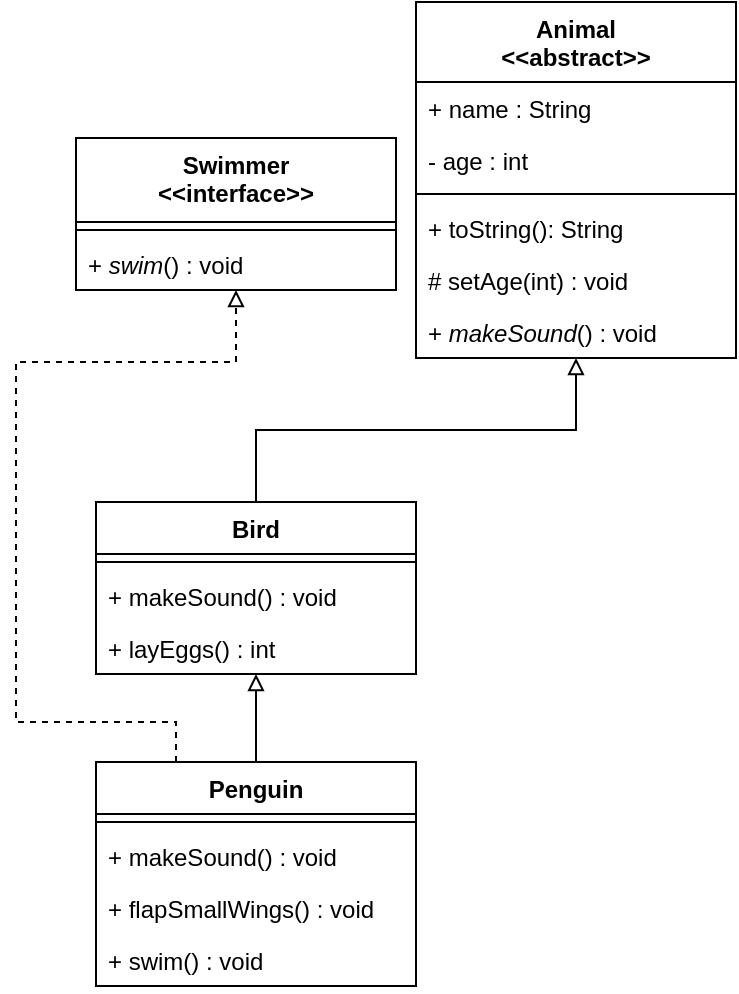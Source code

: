 <mxfile version="27.1.4">
  <diagram id="C5RBs43oDa-KdzZeNtuy" name="Page-1">
    <mxGraphModel dx="674" dy="424" grid="1" gridSize="10" guides="1" tooltips="1" connect="1" arrows="1" fold="1" page="1" pageScale="1" pageWidth="827" pageHeight="1169" math="0" shadow="0">
      <root>
        <mxCell id="WIyWlLk6GJQsqaUBKTNV-0" />
        <mxCell id="WIyWlLk6GJQsqaUBKTNV-1" parent="WIyWlLk6GJQsqaUBKTNV-0" />
        <mxCell id="Ja9o4SDpIApmnR9WQUcO-0" value="Animal&lt;div&gt;&amp;lt;&amp;lt;abstract&amp;gt;&amp;gt;&lt;/div&gt;" style="swimlane;fontStyle=1;align=center;verticalAlign=top;childLayout=stackLayout;horizontal=1;startSize=40;horizontalStack=0;resizeParent=1;resizeParentMax=0;resizeLast=0;collapsible=1;marginBottom=0;whiteSpace=wrap;html=1;" vertex="1" parent="WIyWlLk6GJQsqaUBKTNV-1">
          <mxGeometry x="310" y="170" width="160" height="178" as="geometry" />
        </mxCell>
        <mxCell id="Ja9o4SDpIApmnR9WQUcO-1" value="+ name : String" style="text;strokeColor=none;fillColor=none;align=left;verticalAlign=top;spacingLeft=4;spacingRight=4;overflow=hidden;rotatable=0;points=[[0,0.5],[1,0.5]];portConstraint=eastwest;whiteSpace=wrap;html=1;" vertex="1" parent="Ja9o4SDpIApmnR9WQUcO-0">
          <mxGeometry y="40" width="160" height="26" as="geometry" />
        </mxCell>
        <mxCell id="Ja9o4SDpIApmnR9WQUcO-5" value="- age : int" style="text;strokeColor=none;fillColor=none;align=left;verticalAlign=top;spacingLeft=4;spacingRight=4;overflow=hidden;rotatable=0;points=[[0,0.5],[1,0.5]];portConstraint=eastwest;whiteSpace=wrap;html=1;" vertex="1" parent="Ja9o4SDpIApmnR9WQUcO-0">
          <mxGeometry y="66" width="160" height="26" as="geometry" />
        </mxCell>
        <mxCell id="Ja9o4SDpIApmnR9WQUcO-2" value="" style="line;strokeWidth=1;fillColor=none;align=left;verticalAlign=middle;spacingTop=-1;spacingLeft=3;spacingRight=3;rotatable=0;labelPosition=right;points=[];portConstraint=eastwest;strokeColor=inherit;" vertex="1" parent="Ja9o4SDpIApmnR9WQUcO-0">
          <mxGeometry y="92" width="160" height="8" as="geometry" />
        </mxCell>
        <mxCell id="Ja9o4SDpIApmnR9WQUcO-3" value="+ toString(): String" style="text;strokeColor=none;fillColor=none;align=left;verticalAlign=top;spacingLeft=4;spacingRight=4;overflow=hidden;rotatable=0;points=[[0,0.5],[1,0.5]];portConstraint=eastwest;whiteSpace=wrap;html=1;" vertex="1" parent="Ja9o4SDpIApmnR9WQUcO-0">
          <mxGeometry y="100" width="160" height="26" as="geometry" />
        </mxCell>
        <mxCell id="Ja9o4SDpIApmnR9WQUcO-6" value="# setAge(int) : void" style="text;strokeColor=none;fillColor=none;align=left;verticalAlign=top;spacingLeft=4;spacingRight=4;overflow=hidden;rotatable=0;points=[[0,0.5],[1,0.5]];portConstraint=eastwest;whiteSpace=wrap;html=1;" vertex="1" parent="Ja9o4SDpIApmnR9WQUcO-0">
          <mxGeometry y="126" width="160" height="26" as="geometry" />
        </mxCell>
        <mxCell id="Ja9o4SDpIApmnR9WQUcO-7" value="+ &lt;i&gt;makeSound&lt;/i&gt;() : void" style="text;strokeColor=none;fillColor=none;align=left;verticalAlign=top;spacingLeft=4;spacingRight=4;overflow=hidden;rotatable=0;points=[[0,0.5],[1,0.5]];portConstraint=eastwest;whiteSpace=wrap;html=1;" vertex="1" parent="Ja9o4SDpIApmnR9WQUcO-0">
          <mxGeometry y="152" width="160" height="26" as="geometry" />
        </mxCell>
        <mxCell id="Ja9o4SDpIApmnR9WQUcO-13" style="edgeStyle=orthogonalEdgeStyle;rounded=0;orthogonalLoop=1;jettySize=auto;html=1;endArrow=block;endFill=0;" edge="1" parent="WIyWlLk6GJQsqaUBKTNV-1" source="Ja9o4SDpIApmnR9WQUcO-8" target="Ja9o4SDpIApmnR9WQUcO-0">
          <mxGeometry relative="1" as="geometry" />
        </mxCell>
        <mxCell id="Ja9o4SDpIApmnR9WQUcO-8" value="Bird" style="swimlane;fontStyle=1;align=center;verticalAlign=top;childLayout=stackLayout;horizontal=1;startSize=26;horizontalStack=0;resizeParent=1;resizeParentMax=0;resizeLast=0;collapsible=1;marginBottom=0;whiteSpace=wrap;html=1;" vertex="1" parent="WIyWlLk6GJQsqaUBKTNV-1">
          <mxGeometry x="150" y="420" width="160" height="86" as="geometry" />
        </mxCell>
        <mxCell id="Ja9o4SDpIApmnR9WQUcO-10" value="" style="line;strokeWidth=1;fillColor=none;align=left;verticalAlign=middle;spacingTop=-1;spacingLeft=3;spacingRight=3;rotatable=0;labelPosition=right;points=[];portConstraint=eastwest;strokeColor=inherit;" vertex="1" parent="Ja9o4SDpIApmnR9WQUcO-8">
          <mxGeometry y="26" width="160" height="8" as="geometry" />
        </mxCell>
        <mxCell id="Ja9o4SDpIApmnR9WQUcO-11" value="+ makeSound() : void" style="text;strokeColor=none;fillColor=none;align=left;verticalAlign=top;spacingLeft=4;spacingRight=4;overflow=hidden;rotatable=0;points=[[0,0.5],[1,0.5]];portConstraint=eastwest;whiteSpace=wrap;html=1;" vertex="1" parent="Ja9o4SDpIApmnR9WQUcO-8">
          <mxGeometry y="34" width="160" height="26" as="geometry" />
        </mxCell>
        <mxCell id="Ja9o4SDpIApmnR9WQUcO-12" value="+ layEggs() : int" style="text;strokeColor=none;fillColor=none;align=left;verticalAlign=top;spacingLeft=4;spacingRight=4;overflow=hidden;rotatable=0;points=[[0,0.5],[1,0.5]];portConstraint=eastwest;whiteSpace=wrap;html=1;" vertex="1" parent="Ja9o4SDpIApmnR9WQUcO-8">
          <mxGeometry y="60" width="160" height="26" as="geometry" />
        </mxCell>
        <mxCell id="Ja9o4SDpIApmnR9WQUcO-14" value="Swimmer&lt;br&gt;&amp;lt;&amp;lt;interface&amp;gt;&amp;gt;" style="swimlane;fontStyle=1;align=center;verticalAlign=top;childLayout=stackLayout;horizontal=1;startSize=42;horizontalStack=0;resizeParent=1;resizeParentMax=0;resizeLast=0;collapsible=1;marginBottom=0;whiteSpace=wrap;html=1;" vertex="1" parent="WIyWlLk6GJQsqaUBKTNV-1">
          <mxGeometry x="140" y="238" width="160" height="76" as="geometry" />
        </mxCell>
        <mxCell id="Ja9o4SDpIApmnR9WQUcO-16" value="" style="line;strokeWidth=1;fillColor=none;align=left;verticalAlign=middle;spacingTop=-1;spacingLeft=3;spacingRight=3;rotatable=0;labelPosition=right;points=[];portConstraint=eastwest;strokeColor=inherit;" vertex="1" parent="Ja9o4SDpIApmnR9WQUcO-14">
          <mxGeometry y="42" width="160" height="8" as="geometry" />
        </mxCell>
        <mxCell id="Ja9o4SDpIApmnR9WQUcO-17" value="+ &lt;i&gt;swim&lt;/i&gt;() : void" style="text;strokeColor=none;fillColor=none;align=left;verticalAlign=top;spacingLeft=4;spacingRight=4;overflow=hidden;rotatable=0;points=[[0,0.5],[1,0.5]];portConstraint=eastwest;whiteSpace=wrap;html=1;" vertex="1" parent="Ja9o4SDpIApmnR9WQUcO-14">
          <mxGeometry y="50" width="160" height="26" as="geometry" />
        </mxCell>
        <mxCell id="Ja9o4SDpIApmnR9WQUcO-23" style="edgeStyle=orthogonalEdgeStyle;rounded=0;orthogonalLoop=1;jettySize=auto;html=1;entryX=0.5;entryY=1;entryDx=0;entryDy=0;endArrow=block;endFill=0;" edge="1" parent="WIyWlLk6GJQsqaUBKTNV-1" source="Ja9o4SDpIApmnR9WQUcO-19" target="Ja9o4SDpIApmnR9WQUcO-8">
          <mxGeometry relative="1" as="geometry" />
        </mxCell>
        <mxCell id="Ja9o4SDpIApmnR9WQUcO-26" style="edgeStyle=orthogonalEdgeStyle;rounded=0;orthogonalLoop=1;jettySize=auto;html=1;exitX=0.25;exitY=0;exitDx=0;exitDy=0;dashed=1;endArrow=block;endFill=0;" edge="1" parent="WIyWlLk6GJQsqaUBKTNV-1" source="Ja9o4SDpIApmnR9WQUcO-19" target="Ja9o4SDpIApmnR9WQUcO-14">
          <mxGeometry relative="1" as="geometry">
            <Array as="points">
              <mxPoint x="190" y="530" />
              <mxPoint x="110" y="530" />
              <mxPoint x="110" y="350" />
              <mxPoint x="220" y="350" />
            </Array>
          </mxGeometry>
        </mxCell>
        <mxCell id="Ja9o4SDpIApmnR9WQUcO-19" value="Penguin" style="swimlane;fontStyle=1;align=center;verticalAlign=top;childLayout=stackLayout;horizontal=1;startSize=26;horizontalStack=0;resizeParent=1;resizeParentMax=0;resizeLast=0;collapsible=1;marginBottom=0;whiteSpace=wrap;html=1;" vertex="1" parent="WIyWlLk6GJQsqaUBKTNV-1">
          <mxGeometry x="150" y="550" width="160" height="112" as="geometry" />
        </mxCell>
        <mxCell id="Ja9o4SDpIApmnR9WQUcO-21" value="" style="line;strokeWidth=1;fillColor=none;align=left;verticalAlign=middle;spacingTop=-1;spacingLeft=3;spacingRight=3;rotatable=0;labelPosition=right;points=[];portConstraint=eastwest;strokeColor=inherit;" vertex="1" parent="Ja9o4SDpIApmnR9WQUcO-19">
          <mxGeometry y="26" width="160" height="8" as="geometry" />
        </mxCell>
        <mxCell id="Ja9o4SDpIApmnR9WQUcO-22" value="+ makeSound() : void" style="text;strokeColor=none;fillColor=none;align=left;verticalAlign=top;spacingLeft=4;spacingRight=4;overflow=hidden;rotatable=0;points=[[0,0.5],[1,0.5]];portConstraint=eastwest;whiteSpace=wrap;html=1;" vertex="1" parent="Ja9o4SDpIApmnR9WQUcO-19">
          <mxGeometry y="34" width="160" height="26" as="geometry" />
        </mxCell>
        <mxCell id="Ja9o4SDpIApmnR9WQUcO-24" value="+ flapSmallWings() : void" style="text;strokeColor=none;fillColor=none;align=left;verticalAlign=top;spacingLeft=4;spacingRight=4;overflow=hidden;rotatable=0;points=[[0,0.5],[1,0.5]];portConstraint=eastwest;whiteSpace=wrap;html=1;" vertex="1" parent="Ja9o4SDpIApmnR9WQUcO-19">
          <mxGeometry y="60" width="160" height="26" as="geometry" />
        </mxCell>
        <mxCell id="Ja9o4SDpIApmnR9WQUcO-25" value="+ swim() : void&lt;div&gt;&lt;br&gt;&lt;/div&gt;" style="text;strokeColor=none;fillColor=none;align=left;verticalAlign=top;spacingLeft=4;spacingRight=4;overflow=hidden;rotatable=0;points=[[0,0.5],[1,0.5]];portConstraint=eastwest;whiteSpace=wrap;html=1;" vertex="1" parent="Ja9o4SDpIApmnR9WQUcO-19">
          <mxGeometry y="86" width="160" height="26" as="geometry" />
        </mxCell>
      </root>
    </mxGraphModel>
  </diagram>
</mxfile>
